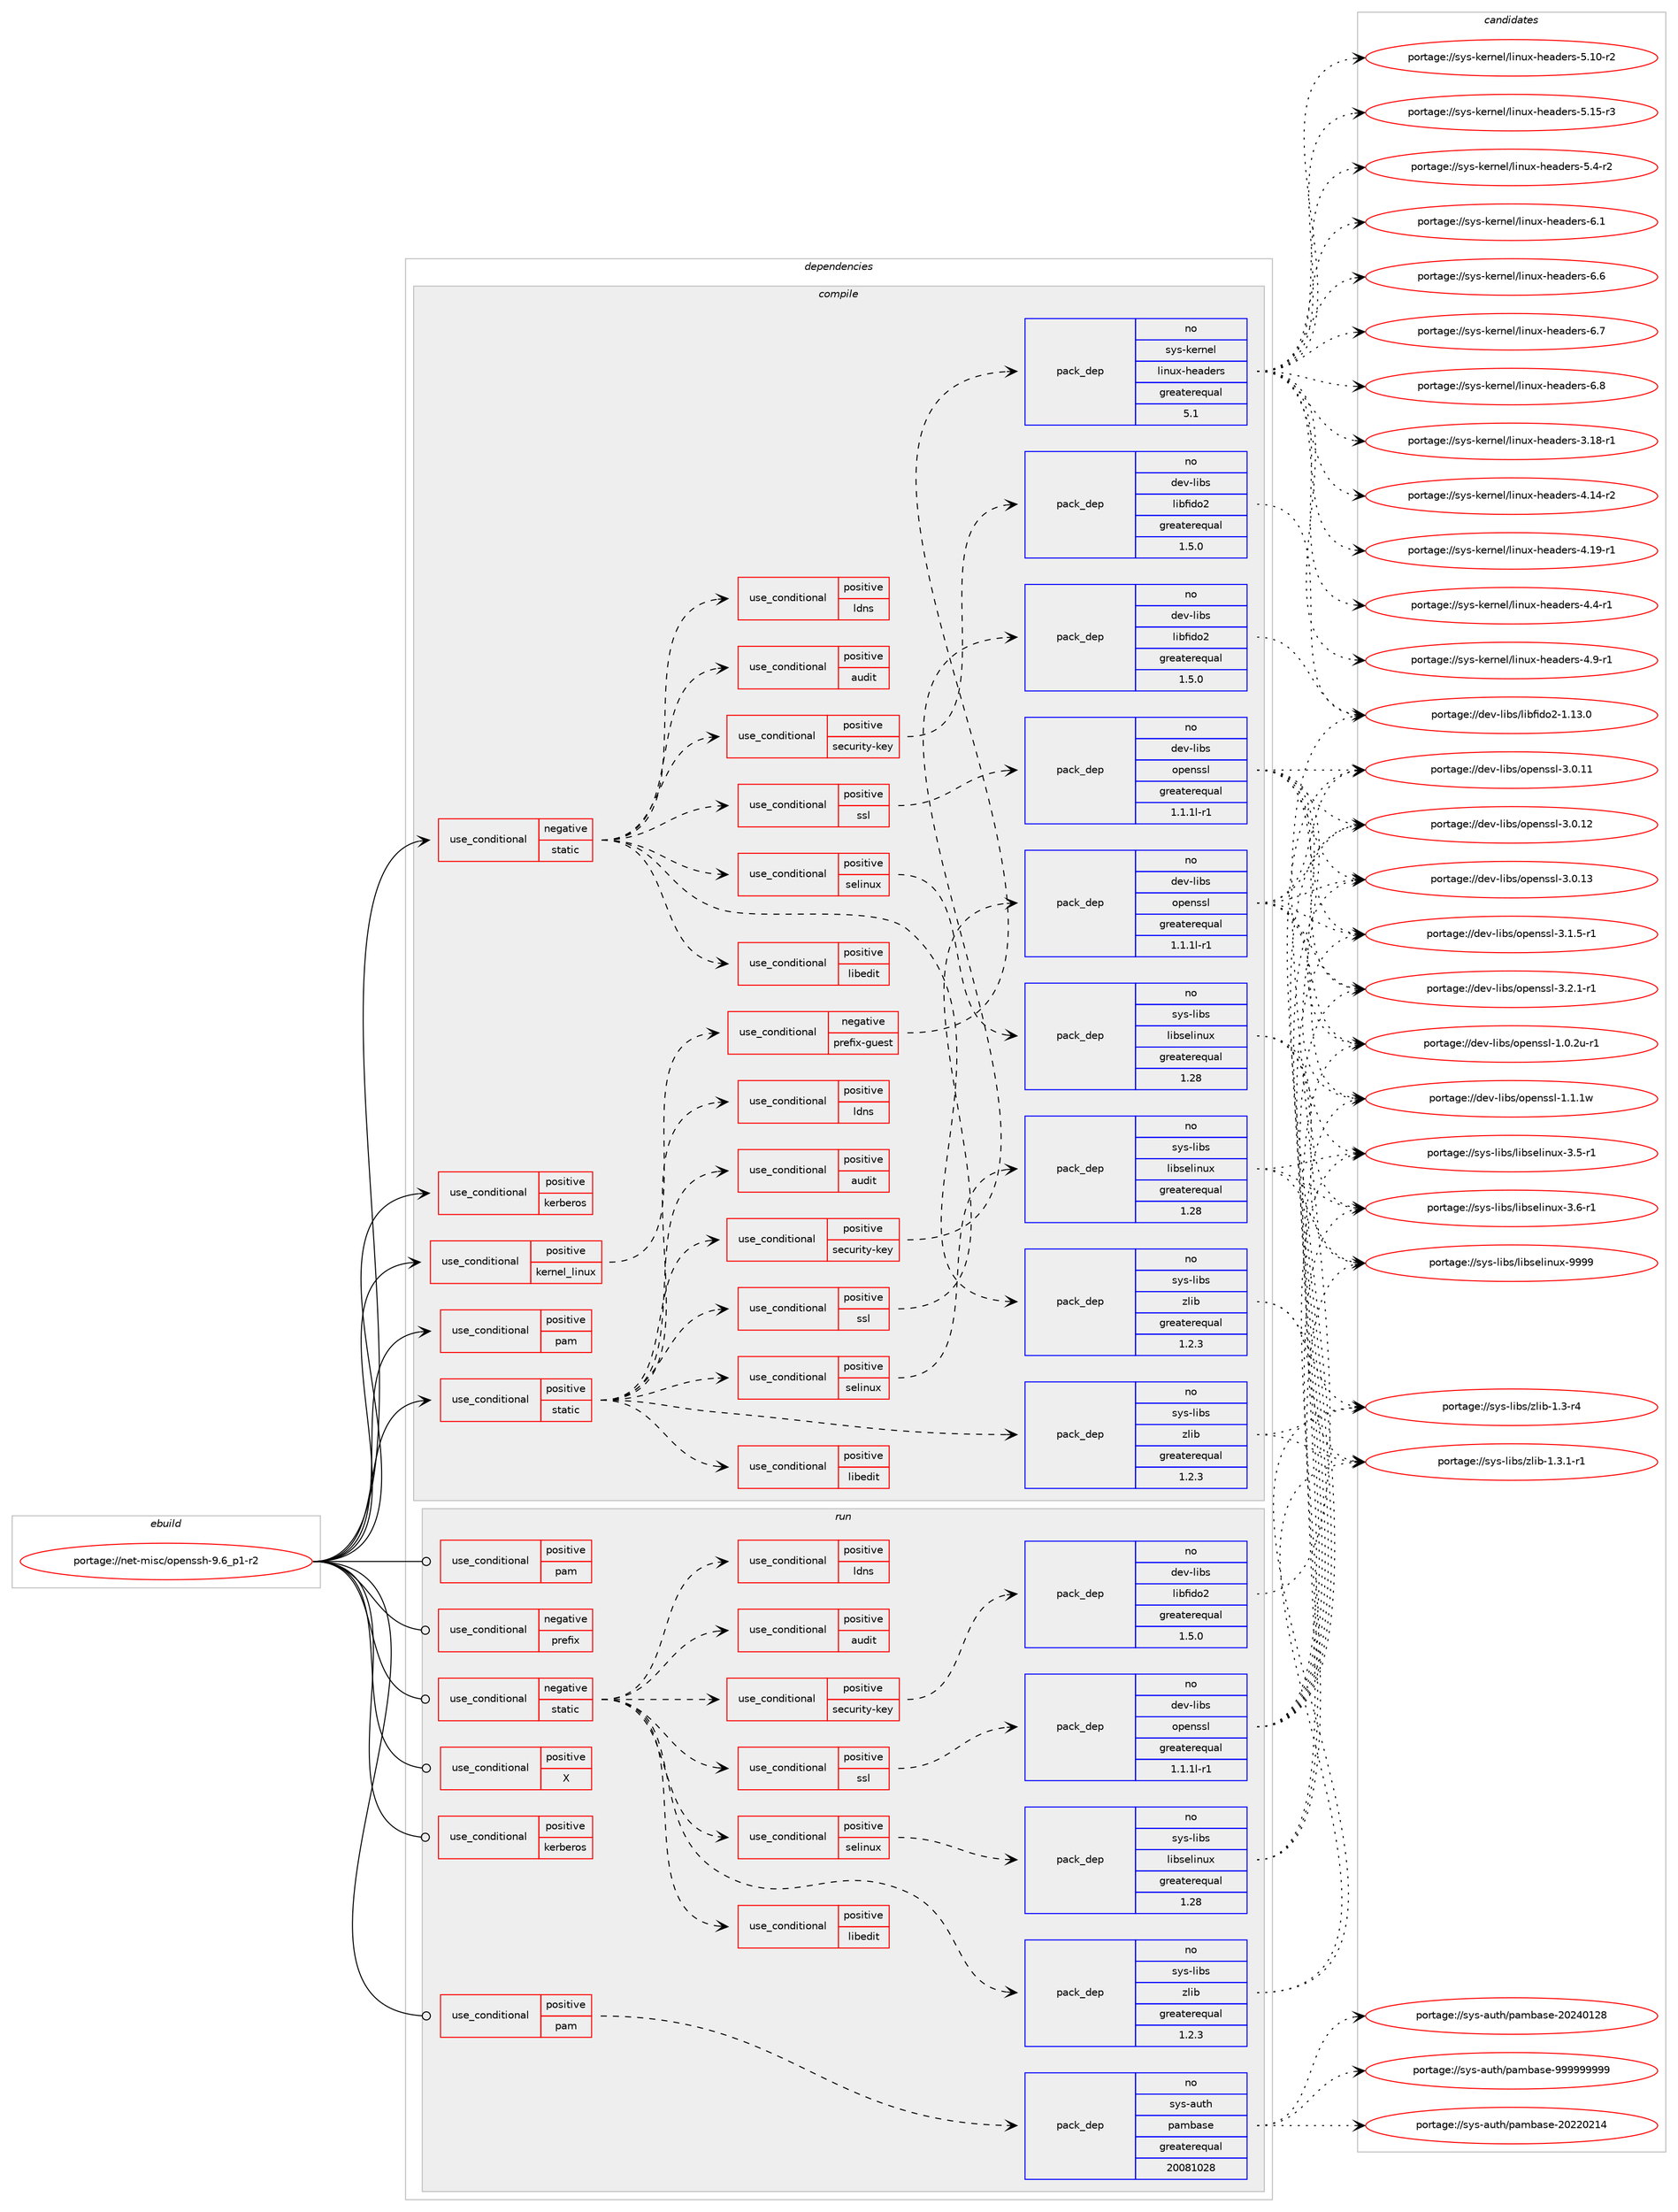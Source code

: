 digraph prolog {

# *************
# Graph options
# *************

newrank=true;
concentrate=true;
compound=true;
graph [rankdir=LR,fontname=Helvetica,fontsize=10,ranksep=1.5];#, ranksep=2.5, nodesep=0.2];
edge  [arrowhead=vee];
node  [fontname=Helvetica,fontsize=10];

# **********
# The ebuild
# **********

subgraph cluster_leftcol {
color=gray;
rank=same;
label=<<i>ebuild</i>>;
id [label="portage://net-misc/openssh-9.6_p1-r2", color=red, width=4, href="../net-misc/openssh-9.6_p1-r2.svg"];
}

# ****************
# The dependencies
# ****************

subgraph cluster_midcol {
color=gray;
label=<<i>dependencies</i>>;
subgraph cluster_compile {
fillcolor="#eeeeee";
style=filled;
label=<<i>compile</i>>;
subgraph cond1552 {
dependency2243 [label=<<TABLE BORDER="0" CELLBORDER="1" CELLSPACING="0" CELLPADDING="4"><TR><TD ROWSPAN="3" CELLPADDING="10">use_conditional</TD></TR><TR><TD>negative</TD></TR><TR><TD>static</TD></TR></TABLE>>, shape=none, color=red];
subgraph cond1553 {
dependency2244 [label=<<TABLE BORDER="0" CELLBORDER="1" CELLSPACING="0" CELLPADDING="4"><TR><TD ROWSPAN="3" CELLPADDING="10">use_conditional</TD></TR><TR><TD>positive</TD></TR><TR><TD>audit</TD></TR></TABLE>>, shape=none, color=red];
# *** BEGIN UNKNOWN DEPENDENCY TYPE (TODO) ***
# dependency2244 -> package_dependency(portage://net-misc/openssh-9.6_p1-r2,install,no,sys-process,audit,none,[,,],[],[])
# *** END UNKNOWN DEPENDENCY TYPE (TODO) ***

}
dependency2243:e -> dependency2244:w [weight=20,style="dashed",arrowhead="vee"];
subgraph cond1554 {
dependency2245 [label=<<TABLE BORDER="0" CELLBORDER="1" CELLSPACING="0" CELLPADDING="4"><TR><TD ROWSPAN="3" CELLPADDING="10">use_conditional</TD></TR><TR><TD>positive</TD></TR><TR><TD>ldns</TD></TR></TABLE>>, shape=none, color=red];
# *** BEGIN UNKNOWN DEPENDENCY TYPE (TODO) ***
# dependency2245 -> package_dependency(portage://net-misc/openssh-9.6_p1-r2,install,no,net-libs,ldns,none,[,,],[],[])
# *** END UNKNOWN DEPENDENCY TYPE (TODO) ***

# *** BEGIN UNKNOWN DEPENDENCY TYPE (TODO) ***
# dependency2245 -> package_dependency(portage://net-misc/openssh-9.6_p1-r2,install,no,net-libs,ldns,none,[,,],[],[use(enable(ecdsa),positive),use(enable(ssl),positive)])
# *** END UNKNOWN DEPENDENCY TYPE (TODO) ***

}
dependency2243:e -> dependency2245:w [weight=20,style="dashed",arrowhead="vee"];
subgraph cond1555 {
dependency2246 [label=<<TABLE BORDER="0" CELLBORDER="1" CELLSPACING="0" CELLPADDING="4"><TR><TD ROWSPAN="3" CELLPADDING="10">use_conditional</TD></TR><TR><TD>positive</TD></TR><TR><TD>libedit</TD></TR></TABLE>>, shape=none, color=red];
# *** BEGIN UNKNOWN DEPENDENCY TYPE (TODO) ***
# dependency2246 -> package_dependency(portage://net-misc/openssh-9.6_p1-r2,install,no,dev-libs,libedit,none,[,,],any_same_slot,[])
# *** END UNKNOWN DEPENDENCY TYPE (TODO) ***

}
dependency2243:e -> dependency2246:w [weight=20,style="dashed",arrowhead="vee"];
subgraph cond1556 {
dependency2247 [label=<<TABLE BORDER="0" CELLBORDER="1" CELLSPACING="0" CELLPADDING="4"><TR><TD ROWSPAN="3" CELLPADDING="10">use_conditional</TD></TR><TR><TD>positive</TD></TR><TR><TD>security-key</TD></TR></TABLE>>, shape=none, color=red];
subgraph pack654 {
dependency2248 [label=<<TABLE BORDER="0" CELLBORDER="1" CELLSPACING="0" CELLPADDING="4" WIDTH="220"><TR><TD ROWSPAN="6" CELLPADDING="30">pack_dep</TD></TR><TR><TD WIDTH="110">no</TD></TR><TR><TD>dev-libs</TD></TR><TR><TD>libfido2</TD></TR><TR><TD>greaterequal</TD></TR><TR><TD>1.5.0</TD></TR></TABLE>>, shape=none, color=blue];
}
dependency2247:e -> dependency2248:w [weight=20,style="dashed",arrowhead="vee"];
}
dependency2243:e -> dependency2247:w [weight=20,style="dashed",arrowhead="vee"];
subgraph cond1557 {
dependency2249 [label=<<TABLE BORDER="0" CELLBORDER="1" CELLSPACING="0" CELLPADDING="4"><TR><TD ROWSPAN="3" CELLPADDING="10">use_conditional</TD></TR><TR><TD>positive</TD></TR><TR><TD>selinux</TD></TR></TABLE>>, shape=none, color=red];
subgraph pack655 {
dependency2250 [label=<<TABLE BORDER="0" CELLBORDER="1" CELLSPACING="0" CELLPADDING="4" WIDTH="220"><TR><TD ROWSPAN="6" CELLPADDING="30">pack_dep</TD></TR><TR><TD WIDTH="110">no</TD></TR><TR><TD>sys-libs</TD></TR><TR><TD>libselinux</TD></TR><TR><TD>greaterequal</TD></TR><TR><TD>1.28</TD></TR></TABLE>>, shape=none, color=blue];
}
dependency2249:e -> dependency2250:w [weight=20,style="dashed",arrowhead="vee"];
}
dependency2243:e -> dependency2249:w [weight=20,style="dashed",arrowhead="vee"];
subgraph cond1558 {
dependency2251 [label=<<TABLE BORDER="0" CELLBORDER="1" CELLSPACING="0" CELLPADDING="4"><TR><TD ROWSPAN="3" CELLPADDING="10">use_conditional</TD></TR><TR><TD>positive</TD></TR><TR><TD>ssl</TD></TR></TABLE>>, shape=none, color=red];
subgraph pack656 {
dependency2252 [label=<<TABLE BORDER="0" CELLBORDER="1" CELLSPACING="0" CELLPADDING="4" WIDTH="220"><TR><TD ROWSPAN="6" CELLPADDING="30">pack_dep</TD></TR><TR><TD WIDTH="110">no</TD></TR><TR><TD>dev-libs</TD></TR><TR><TD>openssl</TD></TR><TR><TD>greaterequal</TD></TR><TR><TD>1.1.1l-r1</TD></TR></TABLE>>, shape=none, color=blue];
}
dependency2251:e -> dependency2252:w [weight=20,style="dashed",arrowhead="vee"];
}
dependency2243:e -> dependency2251:w [weight=20,style="dashed",arrowhead="vee"];
# *** BEGIN UNKNOWN DEPENDENCY TYPE (TODO) ***
# dependency2243 -> package_dependency(portage://net-misc/openssh-9.6_p1-r2,install,no,virtual,libcrypt,none,[,,],any_same_slot,[])
# *** END UNKNOWN DEPENDENCY TYPE (TODO) ***

subgraph pack657 {
dependency2253 [label=<<TABLE BORDER="0" CELLBORDER="1" CELLSPACING="0" CELLPADDING="4" WIDTH="220"><TR><TD ROWSPAN="6" CELLPADDING="30">pack_dep</TD></TR><TR><TD WIDTH="110">no</TD></TR><TR><TD>sys-libs</TD></TR><TR><TD>zlib</TD></TR><TR><TD>greaterequal</TD></TR><TR><TD>1.2.3</TD></TR></TABLE>>, shape=none, color=blue];
}
dependency2243:e -> dependency2253:w [weight=20,style="dashed",arrowhead="vee"];
}
id:e -> dependency2243:w [weight=20,style="solid",arrowhead="vee"];
subgraph cond1559 {
dependency2254 [label=<<TABLE BORDER="0" CELLBORDER="1" CELLSPACING="0" CELLPADDING="4"><TR><TD ROWSPAN="3" CELLPADDING="10">use_conditional</TD></TR><TR><TD>positive</TD></TR><TR><TD>kerberos</TD></TR></TABLE>>, shape=none, color=red];
# *** BEGIN UNKNOWN DEPENDENCY TYPE (TODO) ***
# dependency2254 -> package_dependency(portage://net-misc/openssh-9.6_p1-r2,install,no,virtual,krb5,none,[,,],[],[])
# *** END UNKNOWN DEPENDENCY TYPE (TODO) ***

}
id:e -> dependency2254:w [weight=20,style="solid",arrowhead="vee"];
subgraph cond1560 {
dependency2255 [label=<<TABLE BORDER="0" CELLBORDER="1" CELLSPACING="0" CELLPADDING="4"><TR><TD ROWSPAN="3" CELLPADDING="10">use_conditional</TD></TR><TR><TD>positive</TD></TR><TR><TD>kernel_linux</TD></TR></TABLE>>, shape=none, color=red];
subgraph cond1561 {
dependency2256 [label=<<TABLE BORDER="0" CELLBORDER="1" CELLSPACING="0" CELLPADDING="4"><TR><TD ROWSPAN="3" CELLPADDING="10">use_conditional</TD></TR><TR><TD>negative</TD></TR><TR><TD>prefix-guest</TD></TR></TABLE>>, shape=none, color=red];
subgraph pack658 {
dependency2257 [label=<<TABLE BORDER="0" CELLBORDER="1" CELLSPACING="0" CELLPADDING="4" WIDTH="220"><TR><TD ROWSPAN="6" CELLPADDING="30">pack_dep</TD></TR><TR><TD WIDTH="110">no</TD></TR><TR><TD>sys-kernel</TD></TR><TR><TD>linux-headers</TD></TR><TR><TD>greaterequal</TD></TR><TR><TD>5.1</TD></TR></TABLE>>, shape=none, color=blue];
}
dependency2256:e -> dependency2257:w [weight=20,style="dashed",arrowhead="vee"];
}
dependency2255:e -> dependency2256:w [weight=20,style="dashed",arrowhead="vee"];
}
id:e -> dependency2255:w [weight=20,style="solid",arrowhead="vee"];
subgraph cond1562 {
dependency2258 [label=<<TABLE BORDER="0" CELLBORDER="1" CELLSPACING="0" CELLPADDING="4"><TR><TD ROWSPAN="3" CELLPADDING="10">use_conditional</TD></TR><TR><TD>positive</TD></TR><TR><TD>pam</TD></TR></TABLE>>, shape=none, color=red];
# *** BEGIN UNKNOWN DEPENDENCY TYPE (TODO) ***
# dependency2258 -> package_dependency(portage://net-misc/openssh-9.6_p1-r2,install,no,sys-libs,pam,none,[,,],[],[])
# *** END UNKNOWN DEPENDENCY TYPE (TODO) ***

}
id:e -> dependency2258:w [weight=20,style="solid",arrowhead="vee"];
subgraph cond1563 {
dependency2259 [label=<<TABLE BORDER="0" CELLBORDER="1" CELLSPACING="0" CELLPADDING="4"><TR><TD ROWSPAN="3" CELLPADDING="10">use_conditional</TD></TR><TR><TD>positive</TD></TR><TR><TD>static</TD></TR></TABLE>>, shape=none, color=red];
subgraph cond1564 {
dependency2260 [label=<<TABLE BORDER="0" CELLBORDER="1" CELLSPACING="0" CELLPADDING="4"><TR><TD ROWSPAN="3" CELLPADDING="10">use_conditional</TD></TR><TR><TD>positive</TD></TR><TR><TD>audit</TD></TR></TABLE>>, shape=none, color=red];
# *** BEGIN UNKNOWN DEPENDENCY TYPE (TODO) ***
# dependency2260 -> package_dependency(portage://net-misc/openssh-9.6_p1-r2,install,no,sys-process,audit,none,[,,],[],[use(enable(static-libs),positive)])
# *** END UNKNOWN DEPENDENCY TYPE (TODO) ***

}
dependency2259:e -> dependency2260:w [weight=20,style="dashed",arrowhead="vee"];
subgraph cond1565 {
dependency2261 [label=<<TABLE BORDER="0" CELLBORDER="1" CELLSPACING="0" CELLPADDING="4"><TR><TD ROWSPAN="3" CELLPADDING="10">use_conditional</TD></TR><TR><TD>positive</TD></TR><TR><TD>ldns</TD></TR></TABLE>>, shape=none, color=red];
# *** BEGIN UNKNOWN DEPENDENCY TYPE (TODO) ***
# dependency2261 -> package_dependency(portage://net-misc/openssh-9.6_p1-r2,install,no,net-libs,ldns,none,[,,],[],[use(enable(static-libs),positive)])
# *** END UNKNOWN DEPENDENCY TYPE (TODO) ***

# *** BEGIN UNKNOWN DEPENDENCY TYPE (TODO) ***
# dependency2261 -> package_dependency(portage://net-misc/openssh-9.6_p1-r2,install,no,net-libs,ldns,none,[,,],[],[use(enable(ecdsa),positive),use(enable(ssl),positive)])
# *** END UNKNOWN DEPENDENCY TYPE (TODO) ***

}
dependency2259:e -> dependency2261:w [weight=20,style="dashed",arrowhead="vee"];
subgraph cond1566 {
dependency2262 [label=<<TABLE BORDER="0" CELLBORDER="1" CELLSPACING="0" CELLPADDING="4"><TR><TD ROWSPAN="3" CELLPADDING="10">use_conditional</TD></TR><TR><TD>positive</TD></TR><TR><TD>libedit</TD></TR></TABLE>>, shape=none, color=red];
# *** BEGIN UNKNOWN DEPENDENCY TYPE (TODO) ***
# dependency2262 -> package_dependency(portage://net-misc/openssh-9.6_p1-r2,install,no,dev-libs,libedit,none,[,,],any_same_slot,[use(enable(static-libs),positive)])
# *** END UNKNOWN DEPENDENCY TYPE (TODO) ***

}
dependency2259:e -> dependency2262:w [weight=20,style="dashed",arrowhead="vee"];
subgraph cond1567 {
dependency2263 [label=<<TABLE BORDER="0" CELLBORDER="1" CELLSPACING="0" CELLPADDING="4"><TR><TD ROWSPAN="3" CELLPADDING="10">use_conditional</TD></TR><TR><TD>positive</TD></TR><TR><TD>security-key</TD></TR></TABLE>>, shape=none, color=red];
subgraph pack659 {
dependency2264 [label=<<TABLE BORDER="0" CELLBORDER="1" CELLSPACING="0" CELLPADDING="4" WIDTH="220"><TR><TD ROWSPAN="6" CELLPADDING="30">pack_dep</TD></TR><TR><TD WIDTH="110">no</TD></TR><TR><TD>dev-libs</TD></TR><TR><TD>libfido2</TD></TR><TR><TD>greaterequal</TD></TR><TR><TD>1.5.0</TD></TR></TABLE>>, shape=none, color=blue];
}
dependency2263:e -> dependency2264:w [weight=20,style="dashed",arrowhead="vee"];
}
dependency2259:e -> dependency2263:w [weight=20,style="dashed",arrowhead="vee"];
subgraph cond1568 {
dependency2265 [label=<<TABLE BORDER="0" CELLBORDER="1" CELLSPACING="0" CELLPADDING="4"><TR><TD ROWSPAN="3" CELLPADDING="10">use_conditional</TD></TR><TR><TD>positive</TD></TR><TR><TD>selinux</TD></TR></TABLE>>, shape=none, color=red];
subgraph pack660 {
dependency2266 [label=<<TABLE BORDER="0" CELLBORDER="1" CELLSPACING="0" CELLPADDING="4" WIDTH="220"><TR><TD ROWSPAN="6" CELLPADDING="30">pack_dep</TD></TR><TR><TD WIDTH="110">no</TD></TR><TR><TD>sys-libs</TD></TR><TR><TD>libselinux</TD></TR><TR><TD>greaterequal</TD></TR><TR><TD>1.28</TD></TR></TABLE>>, shape=none, color=blue];
}
dependency2265:e -> dependency2266:w [weight=20,style="dashed",arrowhead="vee"];
}
dependency2259:e -> dependency2265:w [weight=20,style="dashed",arrowhead="vee"];
subgraph cond1569 {
dependency2267 [label=<<TABLE BORDER="0" CELLBORDER="1" CELLSPACING="0" CELLPADDING="4"><TR><TD ROWSPAN="3" CELLPADDING="10">use_conditional</TD></TR><TR><TD>positive</TD></TR><TR><TD>ssl</TD></TR></TABLE>>, shape=none, color=red];
subgraph pack661 {
dependency2268 [label=<<TABLE BORDER="0" CELLBORDER="1" CELLSPACING="0" CELLPADDING="4" WIDTH="220"><TR><TD ROWSPAN="6" CELLPADDING="30">pack_dep</TD></TR><TR><TD WIDTH="110">no</TD></TR><TR><TD>dev-libs</TD></TR><TR><TD>openssl</TD></TR><TR><TD>greaterequal</TD></TR><TR><TD>1.1.1l-r1</TD></TR></TABLE>>, shape=none, color=blue];
}
dependency2267:e -> dependency2268:w [weight=20,style="dashed",arrowhead="vee"];
}
dependency2259:e -> dependency2267:w [weight=20,style="dashed",arrowhead="vee"];
# *** BEGIN UNKNOWN DEPENDENCY TYPE (TODO) ***
# dependency2259 -> package_dependency(portage://net-misc/openssh-9.6_p1-r2,install,no,virtual,libcrypt,none,[,,],any_same_slot,[use(enable(static-libs),positive)])
# *** END UNKNOWN DEPENDENCY TYPE (TODO) ***

subgraph pack662 {
dependency2269 [label=<<TABLE BORDER="0" CELLBORDER="1" CELLSPACING="0" CELLPADDING="4" WIDTH="220"><TR><TD ROWSPAN="6" CELLPADDING="30">pack_dep</TD></TR><TR><TD WIDTH="110">no</TD></TR><TR><TD>sys-libs</TD></TR><TR><TD>zlib</TD></TR><TR><TD>greaterequal</TD></TR><TR><TD>1.2.3</TD></TR></TABLE>>, shape=none, color=blue];
}
dependency2259:e -> dependency2269:w [weight=20,style="dashed",arrowhead="vee"];
}
id:e -> dependency2259:w [weight=20,style="solid",arrowhead="vee"];
# *** BEGIN UNKNOWN DEPENDENCY TYPE (TODO) ***
# id -> package_dependency(portage://net-misc/openssh-9.6_p1-r2,install,no,acct-group,sshd,none,[,,],[],[])
# *** END UNKNOWN DEPENDENCY TYPE (TODO) ***

# *** BEGIN UNKNOWN DEPENDENCY TYPE (TODO) ***
# id -> package_dependency(portage://net-misc/openssh-9.6_p1-r2,install,no,acct-user,sshd,none,[,,],[],[])
# *** END UNKNOWN DEPENDENCY TYPE (TODO) ***

# *** BEGIN UNKNOWN DEPENDENCY TYPE (TODO) ***
# id -> package_dependency(portage://net-misc/openssh-9.6_p1-r2,install,no,virtual,os-headers,none,[,,],[],[])
# *** END UNKNOWN DEPENDENCY TYPE (TODO) ***

}
subgraph cluster_compileandrun {
fillcolor="#eeeeee";
style=filled;
label=<<i>compile and run</i>>;
}
subgraph cluster_run {
fillcolor="#eeeeee";
style=filled;
label=<<i>run</i>>;
subgraph cond1570 {
dependency2270 [label=<<TABLE BORDER="0" CELLBORDER="1" CELLSPACING="0" CELLPADDING="4"><TR><TD ROWSPAN="3" CELLPADDING="10">use_conditional</TD></TR><TR><TD>negative</TD></TR><TR><TD>prefix</TD></TR></TABLE>>, shape=none, color=red];
# *** BEGIN UNKNOWN DEPENDENCY TYPE (TODO) ***
# dependency2270 -> package_dependency(portage://net-misc/openssh-9.6_p1-r2,run,no,sys-apps,shadow,none,[,,],[],[])
# *** END UNKNOWN DEPENDENCY TYPE (TODO) ***

}
id:e -> dependency2270:w [weight=20,style="solid",arrowhead="odot"];
subgraph cond1571 {
dependency2271 [label=<<TABLE BORDER="0" CELLBORDER="1" CELLSPACING="0" CELLPADDING="4"><TR><TD ROWSPAN="3" CELLPADDING="10">use_conditional</TD></TR><TR><TD>negative</TD></TR><TR><TD>static</TD></TR></TABLE>>, shape=none, color=red];
subgraph cond1572 {
dependency2272 [label=<<TABLE BORDER="0" CELLBORDER="1" CELLSPACING="0" CELLPADDING="4"><TR><TD ROWSPAN="3" CELLPADDING="10">use_conditional</TD></TR><TR><TD>positive</TD></TR><TR><TD>audit</TD></TR></TABLE>>, shape=none, color=red];
# *** BEGIN UNKNOWN DEPENDENCY TYPE (TODO) ***
# dependency2272 -> package_dependency(portage://net-misc/openssh-9.6_p1-r2,run,no,sys-process,audit,none,[,,],[],[])
# *** END UNKNOWN DEPENDENCY TYPE (TODO) ***

}
dependency2271:e -> dependency2272:w [weight=20,style="dashed",arrowhead="vee"];
subgraph cond1573 {
dependency2273 [label=<<TABLE BORDER="0" CELLBORDER="1" CELLSPACING="0" CELLPADDING="4"><TR><TD ROWSPAN="3" CELLPADDING="10">use_conditional</TD></TR><TR><TD>positive</TD></TR><TR><TD>ldns</TD></TR></TABLE>>, shape=none, color=red];
# *** BEGIN UNKNOWN DEPENDENCY TYPE (TODO) ***
# dependency2273 -> package_dependency(portage://net-misc/openssh-9.6_p1-r2,run,no,net-libs,ldns,none,[,,],[],[])
# *** END UNKNOWN DEPENDENCY TYPE (TODO) ***

# *** BEGIN UNKNOWN DEPENDENCY TYPE (TODO) ***
# dependency2273 -> package_dependency(portage://net-misc/openssh-9.6_p1-r2,run,no,net-libs,ldns,none,[,,],[],[use(enable(ecdsa),positive),use(enable(ssl),positive)])
# *** END UNKNOWN DEPENDENCY TYPE (TODO) ***

}
dependency2271:e -> dependency2273:w [weight=20,style="dashed",arrowhead="vee"];
subgraph cond1574 {
dependency2274 [label=<<TABLE BORDER="0" CELLBORDER="1" CELLSPACING="0" CELLPADDING="4"><TR><TD ROWSPAN="3" CELLPADDING="10">use_conditional</TD></TR><TR><TD>positive</TD></TR><TR><TD>libedit</TD></TR></TABLE>>, shape=none, color=red];
# *** BEGIN UNKNOWN DEPENDENCY TYPE (TODO) ***
# dependency2274 -> package_dependency(portage://net-misc/openssh-9.6_p1-r2,run,no,dev-libs,libedit,none,[,,],any_same_slot,[])
# *** END UNKNOWN DEPENDENCY TYPE (TODO) ***

}
dependency2271:e -> dependency2274:w [weight=20,style="dashed",arrowhead="vee"];
subgraph cond1575 {
dependency2275 [label=<<TABLE BORDER="0" CELLBORDER="1" CELLSPACING="0" CELLPADDING="4"><TR><TD ROWSPAN="3" CELLPADDING="10">use_conditional</TD></TR><TR><TD>positive</TD></TR><TR><TD>security-key</TD></TR></TABLE>>, shape=none, color=red];
subgraph pack663 {
dependency2276 [label=<<TABLE BORDER="0" CELLBORDER="1" CELLSPACING="0" CELLPADDING="4" WIDTH="220"><TR><TD ROWSPAN="6" CELLPADDING="30">pack_dep</TD></TR><TR><TD WIDTH="110">no</TD></TR><TR><TD>dev-libs</TD></TR><TR><TD>libfido2</TD></TR><TR><TD>greaterequal</TD></TR><TR><TD>1.5.0</TD></TR></TABLE>>, shape=none, color=blue];
}
dependency2275:e -> dependency2276:w [weight=20,style="dashed",arrowhead="vee"];
}
dependency2271:e -> dependency2275:w [weight=20,style="dashed",arrowhead="vee"];
subgraph cond1576 {
dependency2277 [label=<<TABLE BORDER="0" CELLBORDER="1" CELLSPACING="0" CELLPADDING="4"><TR><TD ROWSPAN="3" CELLPADDING="10">use_conditional</TD></TR><TR><TD>positive</TD></TR><TR><TD>selinux</TD></TR></TABLE>>, shape=none, color=red];
subgraph pack664 {
dependency2278 [label=<<TABLE BORDER="0" CELLBORDER="1" CELLSPACING="0" CELLPADDING="4" WIDTH="220"><TR><TD ROWSPAN="6" CELLPADDING="30">pack_dep</TD></TR><TR><TD WIDTH="110">no</TD></TR><TR><TD>sys-libs</TD></TR><TR><TD>libselinux</TD></TR><TR><TD>greaterequal</TD></TR><TR><TD>1.28</TD></TR></TABLE>>, shape=none, color=blue];
}
dependency2277:e -> dependency2278:w [weight=20,style="dashed",arrowhead="vee"];
}
dependency2271:e -> dependency2277:w [weight=20,style="dashed",arrowhead="vee"];
subgraph cond1577 {
dependency2279 [label=<<TABLE BORDER="0" CELLBORDER="1" CELLSPACING="0" CELLPADDING="4"><TR><TD ROWSPAN="3" CELLPADDING="10">use_conditional</TD></TR><TR><TD>positive</TD></TR><TR><TD>ssl</TD></TR></TABLE>>, shape=none, color=red];
subgraph pack665 {
dependency2280 [label=<<TABLE BORDER="0" CELLBORDER="1" CELLSPACING="0" CELLPADDING="4" WIDTH="220"><TR><TD ROWSPAN="6" CELLPADDING="30">pack_dep</TD></TR><TR><TD WIDTH="110">no</TD></TR><TR><TD>dev-libs</TD></TR><TR><TD>openssl</TD></TR><TR><TD>greaterequal</TD></TR><TR><TD>1.1.1l-r1</TD></TR></TABLE>>, shape=none, color=blue];
}
dependency2279:e -> dependency2280:w [weight=20,style="dashed",arrowhead="vee"];
}
dependency2271:e -> dependency2279:w [weight=20,style="dashed",arrowhead="vee"];
# *** BEGIN UNKNOWN DEPENDENCY TYPE (TODO) ***
# dependency2271 -> package_dependency(portage://net-misc/openssh-9.6_p1-r2,run,no,virtual,libcrypt,none,[,,],any_same_slot,[])
# *** END UNKNOWN DEPENDENCY TYPE (TODO) ***

subgraph pack666 {
dependency2281 [label=<<TABLE BORDER="0" CELLBORDER="1" CELLSPACING="0" CELLPADDING="4" WIDTH="220"><TR><TD ROWSPAN="6" CELLPADDING="30">pack_dep</TD></TR><TR><TD WIDTH="110">no</TD></TR><TR><TD>sys-libs</TD></TR><TR><TD>zlib</TD></TR><TR><TD>greaterequal</TD></TR><TR><TD>1.2.3</TD></TR></TABLE>>, shape=none, color=blue];
}
dependency2271:e -> dependency2281:w [weight=20,style="dashed",arrowhead="vee"];
}
id:e -> dependency2271:w [weight=20,style="solid",arrowhead="odot"];
subgraph cond1578 {
dependency2282 [label=<<TABLE BORDER="0" CELLBORDER="1" CELLSPACING="0" CELLPADDING="4"><TR><TD ROWSPAN="3" CELLPADDING="10">use_conditional</TD></TR><TR><TD>positive</TD></TR><TR><TD>X</TD></TR></TABLE>>, shape=none, color=red];
# *** BEGIN UNKNOWN DEPENDENCY TYPE (TODO) ***
# dependency2282 -> package_dependency(portage://net-misc/openssh-9.6_p1-r2,run,no,x11-apps,xauth,none,[,,],[],[])
# *** END UNKNOWN DEPENDENCY TYPE (TODO) ***

}
id:e -> dependency2282:w [weight=20,style="solid",arrowhead="odot"];
subgraph cond1579 {
dependency2283 [label=<<TABLE BORDER="0" CELLBORDER="1" CELLSPACING="0" CELLPADDING="4"><TR><TD ROWSPAN="3" CELLPADDING="10">use_conditional</TD></TR><TR><TD>positive</TD></TR><TR><TD>kerberos</TD></TR></TABLE>>, shape=none, color=red];
# *** BEGIN UNKNOWN DEPENDENCY TYPE (TODO) ***
# dependency2283 -> package_dependency(portage://net-misc/openssh-9.6_p1-r2,run,no,virtual,krb5,none,[,,],[],[])
# *** END UNKNOWN DEPENDENCY TYPE (TODO) ***

}
id:e -> dependency2283:w [weight=20,style="solid",arrowhead="odot"];
subgraph cond1580 {
dependency2284 [label=<<TABLE BORDER="0" CELLBORDER="1" CELLSPACING="0" CELLPADDING="4"><TR><TD ROWSPAN="3" CELLPADDING="10">use_conditional</TD></TR><TR><TD>positive</TD></TR><TR><TD>pam</TD></TR></TABLE>>, shape=none, color=red];
subgraph pack667 {
dependency2285 [label=<<TABLE BORDER="0" CELLBORDER="1" CELLSPACING="0" CELLPADDING="4" WIDTH="220"><TR><TD ROWSPAN="6" CELLPADDING="30">pack_dep</TD></TR><TR><TD WIDTH="110">no</TD></TR><TR><TD>sys-auth</TD></TR><TR><TD>pambase</TD></TR><TR><TD>greaterequal</TD></TR><TR><TD>20081028</TD></TR></TABLE>>, shape=none, color=blue];
}
dependency2284:e -> dependency2285:w [weight=20,style="dashed",arrowhead="vee"];
}
id:e -> dependency2284:w [weight=20,style="solid",arrowhead="odot"];
subgraph cond1581 {
dependency2286 [label=<<TABLE BORDER="0" CELLBORDER="1" CELLSPACING="0" CELLPADDING="4"><TR><TD ROWSPAN="3" CELLPADDING="10">use_conditional</TD></TR><TR><TD>positive</TD></TR><TR><TD>pam</TD></TR></TABLE>>, shape=none, color=red];
# *** BEGIN UNKNOWN DEPENDENCY TYPE (TODO) ***
# dependency2286 -> package_dependency(portage://net-misc/openssh-9.6_p1-r2,run,no,sys-libs,pam,none,[,,],[],[])
# *** END UNKNOWN DEPENDENCY TYPE (TODO) ***

}
id:e -> dependency2286:w [weight=20,style="solid",arrowhead="odot"];
# *** BEGIN UNKNOWN DEPENDENCY TYPE (TODO) ***
# id -> package_dependency(portage://net-misc/openssh-9.6_p1-r2,run,no,acct-group,sshd,none,[,,],[],[])
# *** END UNKNOWN DEPENDENCY TYPE (TODO) ***

# *** BEGIN UNKNOWN DEPENDENCY TYPE (TODO) ***
# id -> package_dependency(portage://net-misc/openssh-9.6_p1-r2,run,no,acct-user,sshd,none,[,,],[],[])
# *** END UNKNOWN DEPENDENCY TYPE (TODO) ***

# *** BEGIN UNKNOWN DEPENDENCY TYPE (TODO) ***
# id -> package_dependency(portage://net-misc/openssh-9.6_p1-r2,run,weak,net-misc,openssh-contrib,none,[,,],[],[])
# *** END UNKNOWN DEPENDENCY TYPE (TODO) ***

}
}

# **************
# The candidates
# **************

subgraph cluster_choices {
rank=same;
color=gray;
label=<<i>candidates</i>>;

subgraph choice654 {
color=black;
nodesep=1;
choice100101118451081059811547108105981021051001115045494649514648 [label="portage://dev-libs/libfido2-1.13.0", color=red, width=4,href="../dev-libs/libfido2-1.13.0.svg"];
dependency2248:e -> choice100101118451081059811547108105981021051001115045494649514648:w [style=dotted,weight="100"];
}
subgraph choice655 {
color=black;
nodesep=1;
choice11512111545108105981154710810598115101108105110117120455146534511449 [label="portage://sys-libs/libselinux-3.5-r1", color=red, width=4,href="../sys-libs/libselinux-3.5-r1.svg"];
choice11512111545108105981154710810598115101108105110117120455146544511449 [label="portage://sys-libs/libselinux-3.6-r1", color=red, width=4,href="../sys-libs/libselinux-3.6-r1.svg"];
choice115121115451081059811547108105981151011081051101171204557575757 [label="portage://sys-libs/libselinux-9999", color=red, width=4,href="../sys-libs/libselinux-9999.svg"];
dependency2250:e -> choice11512111545108105981154710810598115101108105110117120455146534511449:w [style=dotted,weight="100"];
dependency2250:e -> choice11512111545108105981154710810598115101108105110117120455146544511449:w [style=dotted,weight="100"];
dependency2250:e -> choice115121115451081059811547108105981151011081051101171204557575757:w [style=dotted,weight="100"];
}
subgraph choice656 {
color=black;
nodesep=1;
choice1001011184510810598115471111121011101151151084549464846501174511449 [label="portage://dev-libs/openssl-1.0.2u-r1", color=red, width=4,href="../dev-libs/openssl-1.0.2u-r1.svg"];
choice100101118451081059811547111112101110115115108454946494649119 [label="portage://dev-libs/openssl-1.1.1w", color=red, width=4,href="../dev-libs/openssl-1.1.1w.svg"];
choice10010111845108105981154711111210111011511510845514648464949 [label="portage://dev-libs/openssl-3.0.11", color=red, width=4,href="../dev-libs/openssl-3.0.11.svg"];
choice10010111845108105981154711111210111011511510845514648464950 [label="portage://dev-libs/openssl-3.0.12", color=red, width=4,href="../dev-libs/openssl-3.0.12.svg"];
choice10010111845108105981154711111210111011511510845514648464951 [label="portage://dev-libs/openssl-3.0.13", color=red, width=4,href="../dev-libs/openssl-3.0.13.svg"];
choice1001011184510810598115471111121011101151151084551464946534511449 [label="portage://dev-libs/openssl-3.1.5-r1", color=red, width=4,href="../dev-libs/openssl-3.1.5-r1.svg"];
choice1001011184510810598115471111121011101151151084551465046494511449 [label="portage://dev-libs/openssl-3.2.1-r1", color=red, width=4,href="../dev-libs/openssl-3.2.1-r1.svg"];
dependency2252:e -> choice1001011184510810598115471111121011101151151084549464846501174511449:w [style=dotted,weight="100"];
dependency2252:e -> choice100101118451081059811547111112101110115115108454946494649119:w [style=dotted,weight="100"];
dependency2252:e -> choice10010111845108105981154711111210111011511510845514648464949:w [style=dotted,weight="100"];
dependency2252:e -> choice10010111845108105981154711111210111011511510845514648464950:w [style=dotted,weight="100"];
dependency2252:e -> choice10010111845108105981154711111210111011511510845514648464951:w [style=dotted,weight="100"];
dependency2252:e -> choice1001011184510810598115471111121011101151151084551464946534511449:w [style=dotted,weight="100"];
dependency2252:e -> choice1001011184510810598115471111121011101151151084551465046494511449:w [style=dotted,weight="100"];
}
subgraph choice657 {
color=black;
nodesep=1;
choice11512111545108105981154712210810598454946514511452 [label="portage://sys-libs/zlib-1.3-r4", color=red, width=4,href="../sys-libs/zlib-1.3-r4.svg"];
choice115121115451081059811547122108105984549465146494511449 [label="portage://sys-libs/zlib-1.3.1-r1", color=red, width=4,href="../sys-libs/zlib-1.3.1-r1.svg"];
dependency2253:e -> choice11512111545108105981154712210810598454946514511452:w [style=dotted,weight="100"];
dependency2253:e -> choice115121115451081059811547122108105984549465146494511449:w [style=dotted,weight="100"];
}
subgraph choice658 {
color=black;
nodesep=1;
choice1151211154510710111411010110847108105110117120451041019710010111411545514649564511449 [label="portage://sys-kernel/linux-headers-3.18-r1", color=red, width=4,href="../sys-kernel/linux-headers-3.18-r1.svg"];
choice1151211154510710111411010110847108105110117120451041019710010111411545524649524511450 [label="portage://sys-kernel/linux-headers-4.14-r2", color=red, width=4,href="../sys-kernel/linux-headers-4.14-r2.svg"];
choice1151211154510710111411010110847108105110117120451041019710010111411545524649574511449 [label="portage://sys-kernel/linux-headers-4.19-r1", color=red, width=4,href="../sys-kernel/linux-headers-4.19-r1.svg"];
choice11512111545107101114110101108471081051101171204510410197100101114115455246524511449 [label="portage://sys-kernel/linux-headers-4.4-r1", color=red, width=4,href="../sys-kernel/linux-headers-4.4-r1.svg"];
choice11512111545107101114110101108471081051101171204510410197100101114115455246574511449 [label="portage://sys-kernel/linux-headers-4.9-r1", color=red, width=4,href="../sys-kernel/linux-headers-4.9-r1.svg"];
choice1151211154510710111411010110847108105110117120451041019710010111411545534649484511450 [label="portage://sys-kernel/linux-headers-5.10-r2", color=red, width=4,href="../sys-kernel/linux-headers-5.10-r2.svg"];
choice1151211154510710111411010110847108105110117120451041019710010111411545534649534511451 [label="portage://sys-kernel/linux-headers-5.15-r3", color=red, width=4,href="../sys-kernel/linux-headers-5.15-r3.svg"];
choice11512111545107101114110101108471081051101171204510410197100101114115455346524511450 [label="portage://sys-kernel/linux-headers-5.4-r2", color=red, width=4,href="../sys-kernel/linux-headers-5.4-r2.svg"];
choice1151211154510710111411010110847108105110117120451041019710010111411545544649 [label="portage://sys-kernel/linux-headers-6.1", color=red, width=4,href="../sys-kernel/linux-headers-6.1.svg"];
choice1151211154510710111411010110847108105110117120451041019710010111411545544654 [label="portage://sys-kernel/linux-headers-6.6", color=red, width=4,href="../sys-kernel/linux-headers-6.6.svg"];
choice1151211154510710111411010110847108105110117120451041019710010111411545544655 [label="portage://sys-kernel/linux-headers-6.7", color=red, width=4,href="../sys-kernel/linux-headers-6.7.svg"];
choice1151211154510710111411010110847108105110117120451041019710010111411545544656 [label="portage://sys-kernel/linux-headers-6.8", color=red, width=4,href="../sys-kernel/linux-headers-6.8.svg"];
dependency2257:e -> choice1151211154510710111411010110847108105110117120451041019710010111411545514649564511449:w [style=dotted,weight="100"];
dependency2257:e -> choice1151211154510710111411010110847108105110117120451041019710010111411545524649524511450:w [style=dotted,weight="100"];
dependency2257:e -> choice1151211154510710111411010110847108105110117120451041019710010111411545524649574511449:w [style=dotted,weight="100"];
dependency2257:e -> choice11512111545107101114110101108471081051101171204510410197100101114115455246524511449:w [style=dotted,weight="100"];
dependency2257:e -> choice11512111545107101114110101108471081051101171204510410197100101114115455246574511449:w [style=dotted,weight="100"];
dependency2257:e -> choice1151211154510710111411010110847108105110117120451041019710010111411545534649484511450:w [style=dotted,weight="100"];
dependency2257:e -> choice1151211154510710111411010110847108105110117120451041019710010111411545534649534511451:w [style=dotted,weight="100"];
dependency2257:e -> choice11512111545107101114110101108471081051101171204510410197100101114115455346524511450:w [style=dotted,weight="100"];
dependency2257:e -> choice1151211154510710111411010110847108105110117120451041019710010111411545544649:w [style=dotted,weight="100"];
dependency2257:e -> choice1151211154510710111411010110847108105110117120451041019710010111411545544654:w [style=dotted,weight="100"];
dependency2257:e -> choice1151211154510710111411010110847108105110117120451041019710010111411545544655:w [style=dotted,weight="100"];
dependency2257:e -> choice1151211154510710111411010110847108105110117120451041019710010111411545544656:w [style=dotted,weight="100"];
}
subgraph choice659 {
color=black;
nodesep=1;
choice100101118451081059811547108105981021051001115045494649514648 [label="portage://dev-libs/libfido2-1.13.0", color=red, width=4,href="../dev-libs/libfido2-1.13.0.svg"];
dependency2264:e -> choice100101118451081059811547108105981021051001115045494649514648:w [style=dotted,weight="100"];
}
subgraph choice660 {
color=black;
nodesep=1;
choice11512111545108105981154710810598115101108105110117120455146534511449 [label="portage://sys-libs/libselinux-3.5-r1", color=red, width=4,href="../sys-libs/libselinux-3.5-r1.svg"];
choice11512111545108105981154710810598115101108105110117120455146544511449 [label="portage://sys-libs/libselinux-3.6-r1", color=red, width=4,href="../sys-libs/libselinux-3.6-r1.svg"];
choice115121115451081059811547108105981151011081051101171204557575757 [label="portage://sys-libs/libselinux-9999", color=red, width=4,href="../sys-libs/libselinux-9999.svg"];
dependency2266:e -> choice11512111545108105981154710810598115101108105110117120455146534511449:w [style=dotted,weight="100"];
dependency2266:e -> choice11512111545108105981154710810598115101108105110117120455146544511449:w [style=dotted,weight="100"];
dependency2266:e -> choice115121115451081059811547108105981151011081051101171204557575757:w [style=dotted,weight="100"];
}
subgraph choice661 {
color=black;
nodesep=1;
choice1001011184510810598115471111121011101151151084549464846501174511449 [label="portage://dev-libs/openssl-1.0.2u-r1", color=red, width=4,href="../dev-libs/openssl-1.0.2u-r1.svg"];
choice100101118451081059811547111112101110115115108454946494649119 [label="portage://dev-libs/openssl-1.1.1w", color=red, width=4,href="../dev-libs/openssl-1.1.1w.svg"];
choice10010111845108105981154711111210111011511510845514648464949 [label="portage://dev-libs/openssl-3.0.11", color=red, width=4,href="../dev-libs/openssl-3.0.11.svg"];
choice10010111845108105981154711111210111011511510845514648464950 [label="portage://dev-libs/openssl-3.0.12", color=red, width=4,href="../dev-libs/openssl-3.0.12.svg"];
choice10010111845108105981154711111210111011511510845514648464951 [label="portage://dev-libs/openssl-3.0.13", color=red, width=4,href="../dev-libs/openssl-3.0.13.svg"];
choice1001011184510810598115471111121011101151151084551464946534511449 [label="portage://dev-libs/openssl-3.1.5-r1", color=red, width=4,href="../dev-libs/openssl-3.1.5-r1.svg"];
choice1001011184510810598115471111121011101151151084551465046494511449 [label="portage://dev-libs/openssl-3.2.1-r1", color=red, width=4,href="../dev-libs/openssl-3.2.1-r1.svg"];
dependency2268:e -> choice1001011184510810598115471111121011101151151084549464846501174511449:w [style=dotted,weight="100"];
dependency2268:e -> choice100101118451081059811547111112101110115115108454946494649119:w [style=dotted,weight="100"];
dependency2268:e -> choice10010111845108105981154711111210111011511510845514648464949:w [style=dotted,weight="100"];
dependency2268:e -> choice10010111845108105981154711111210111011511510845514648464950:w [style=dotted,weight="100"];
dependency2268:e -> choice10010111845108105981154711111210111011511510845514648464951:w [style=dotted,weight="100"];
dependency2268:e -> choice1001011184510810598115471111121011101151151084551464946534511449:w [style=dotted,weight="100"];
dependency2268:e -> choice1001011184510810598115471111121011101151151084551465046494511449:w [style=dotted,weight="100"];
}
subgraph choice662 {
color=black;
nodesep=1;
choice11512111545108105981154712210810598454946514511452 [label="portage://sys-libs/zlib-1.3-r4", color=red, width=4,href="../sys-libs/zlib-1.3-r4.svg"];
choice115121115451081059811547122108105984549465146494511449 [label="portage://sys-libs/zlib-1.3.1-r1", color=red, width=4,href="../sys-libs/zlib-1.3.1-r1.svg"];
dependency2269:e -> choice11512111545108105981154712210810598454946514511452:w [style=dotted,weight="100"];
dependency2269:e -> choice115121115451081059811547122108105984549465146494511449:w [style=dotted,weight="100"];
}
subgraph choice663 {
color=black;
nodesep=1;
choice100101118451081059811547108105981021051001115045494649514648 [label="portage://dev-libs/libfido2-1.13.0", color=red, width=4,href="../dev-libs/libfido2-1.13.0.svg"];
dependency2276:e -> choice100101118451081059811547108105981021051001115045494649514648:w [style=dotted,weight="100"];
}
subgraph choice664 {
color=black;
nodesep=1;
choice11512111545108105981154710810598115101108105110117120455146534511449 [label="portage://sys-libs/libselinux-3.5-r1", color=red, width=4,href="../sys-libs/libselinux-3.5-r1.svg"];
choice11512111545108105981154710810598115101108105110117120455146544511449 [label="portage://sys-libs/libselinux-3.6-r1", color=red, width=4,href="../sys-libs/libselinux-3.6-r1.svg"];
choice115121115451081059811547108105981151011081051101171204557575757 [label="portage://sys-libs/libselinux-9999", color=red, width=4,href="../sys-libs/libselinux-9999.svg"];
dependency2278:e -> choice11512111545108105981154710810598115101108105110117120455146534511449:w [style=dotted,weight="100"];
dependency2278:e -> choice11512111545108105981154710810598115101108105110117120455146544511449:w [style=dotted,weight="100"];
dependency2278:e -> choice115121115451081059811547108105981151011081051101171204557575757:w [style=dotted,weight="100"];
}
subgraph choice665 {
color=black;
nodesep=1;
choice1001011184510810598115471111121011101151151084549464846501174511449 [label="portage://dev-libs/openssl-1.0.2u-r1", color=red, width=4,href="../dev-libs/openssl-1.0.2u-r1.svg"];
choice100101118451081059811547111112101110115115108454946494649119 [label="portage://dev-libs/openssl-1.1.1w", color=red, width=4,href="../dev-libs/openssl-1.1.1w.svg"];
choice10010111845108105981154711111210111011511510845514648464949 [label="portage://dev-libs/openssl-3.0.11", color=red, width=4,href="../dev-libs/openssl-3.0.11.svg"];
choice10010111845108105981154711111210111011511510845514648464950 [label="portage://dev-libs/openssl-3.0.12", color=red, width=4,href="../dev-libs/openssl-3.0.12.svg"];
choice10010111845108105981154711111210111011511510845514648464951 [label="portage://dev-libs/openssl-3.0.13", color=red, width=4,href="../dev-libs/openssl-3.0.13.svg"];
choice1001011184510810598115471111121011101151151084551464946534511449 [label="portage://dev-libs/openssl-3.1.5-r1", color=red, width=4,href="../dev-libs/openssl-3.1.5-r1.svg"];
choice1001011184510810598115471111121011101151151084551465046494511449 [label="portage://dev-libs/openssl-3.2.1-r1", color=red, width=4,href="../dev-libs/openssl-3.2.1-r1.svg"];
dependency2280:e -> choice1001011184510810598115471111121011101151151084549464846501174511449:w [style=dotted,weight="100"];
dependency2280:e -> choice100101118451081059811547111112101110115115108454946494649119:w [style=dotted,weight="100"];
dependency2280:e -> choice10010111845108105981154711111210111011511510845514648464949:w [style=dotted,weight="100"];
dependency2280:e -> choice10010111845108105981154711111210111011511510845514648464950:w [style=dotted,weight="100"];
dependency2280:e -> choice10010111845108105981154711111210111011511510845514648464951:w [style=dotted,weight="100"];
dependency2280:e -> choice1001011184510810598115471111121011101151151084551464946534511449:w [style=dotted,weight="100"];
dependency2280:e -> choice1001011184510810598115471111121011101151151084551465046494511449:w [style=dotted,weight="100"];
}
subgraph choice666 {
color=black;
nodesep=1;
choice11512111545108105981154712210810598454946514511452 [label="portage://sys-libs/zlib-1.3-r4", color=red, width=4,href="../sys-libs/zlib-1.3-r4.svg"];
choice115121115451081059811547122108105984549465146494511449 [label="portage://sys-libs/zlib-1.3.1-r1", color=red, width=4,href="../sys-libs/zlib-1.3.1-r1.svg"];
dependency2281:e -> choice11512111545108105981154712210810598454946514511452:w [style=dotted,weight="100"];
dependency2281:e -> choice115121115451081059811547122108105984549465146494511449:w [style=dotted,weight="100"];
}
subgraph choice667 {
color=black;
nodesep=1;
choice115121115459711711610447112971099897115101455048505048504952 [label="portage://sys-auth/pambase-20220214", color=red, width=4,href="../sys-auth/pambase-20220214.svg"];
choice115121115459711711610447112971099897115101455048505248495056 [label="portage://sys-auth/pambase-20240128", color=red, width=4,href="../sys-auth/pambase-20240128.svg"];
choice11512111545971171161044711297109989711510145575757575757575757 [label="portage://sys-auth/pambase-999999999", color=red, width=4,href="../sys-auth/pambase-999999999.svg"];
dependency2285:e -> choice115121115459711711610447112971099897115101455048505048504952:w [style=dotted,weight="100"];
dependency2285:e -> choice115121115459711711610447112971099897115101455048505248495056:w [style=dotted,weight="100"];
dependency2285:e -> choice11512111545971171161044711297109989711510145575757575757575757:w [style=dotted,weight="100"];
}
}

}
